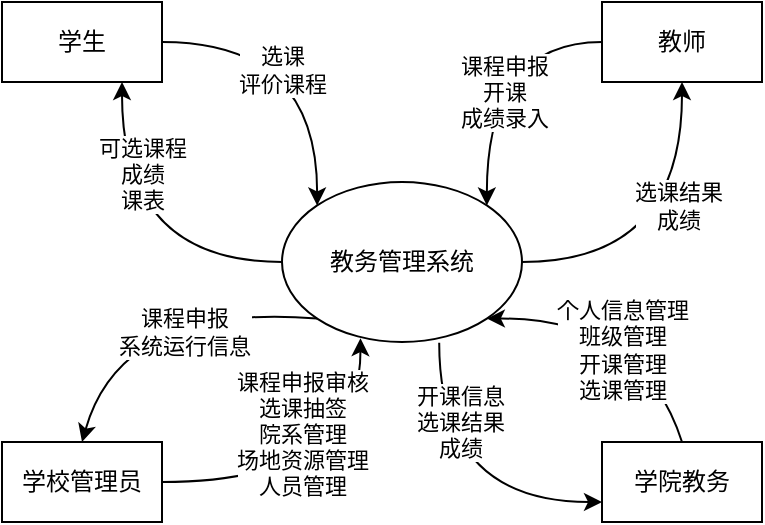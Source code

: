 <mxfile version="24.7.17">
  <diagram name="第 1 页" id="H5dtmXWZoMsReJI-5aGR">
    <mxGraphModel dx="2074" dy="1214" grid="1" gridSize="10" guides="1" tooltips="1" connect="1" arrows="1" fold="1" page="1" pageScale="1" pageWidth="827" pageHeight="1169" math="0" shadow="0">
      <root>
        <mxCell id="0" />
        <mxCell id="1" parent="0" />
        <mxCell id="3X6fE_jZLqDqJ0oudUKl-1" style="edgeStyle=orthogonalEdgeStyle;rounded=0;orthogonalLoop=1;jettySize=auto;html=1;exitX=1;exitY=0.5;exitDx=0;exitDy=0;entryX=0;entryY=0;entryDx=0;entryDy=0;curved=1;fontFamily=宋体-简;" parent="1" source="3X6fE_jZLqDqJ0oudUKl-3" target="3X6fE_jZLqDqJ0oudUKl-8" edge="1">
          <mxGeometry relative="1" as="geometry" />
        </mxCell>
        <mxCell id="3X6fE_jZLqDqJ0oudUKl-2" value="选课&lt;div&gt;评价课程&lt;/div&gt;" style="edgeLabel;html=1;align=center;verticalAlign=middle;resizable=0;points=[];fontFamily=宋体-简;" parent="3X6fE_jZLqDqJ0oudUKl-1" vertex="1" connectable="0">
          <mxGeometry x="0.323" y="-10" relative="1" as="geometry">
            <mxPoint x="-8" y="-14" as="offset" />
          </mxGeometry>
        </mxCell>
        <mxCell id="3X6fE_jZLqDqJ0oudUKl-3" value="学生" style="rounded=0;whiteSpace=wrap;html=1;fontFamily=宋体-简;" parent="1" vertex="1">
          <mxGeometry x="80" y="80" width="80" height="40" as="geometry" />
        </mxCell>
        <mxCell id="3X6fE_jZLqDqJ0oudUKl-4" style="edgeStyle=orthogonalEdgeStyle;rounded=0;orthogonalLoop=1;jettySize=auto;html=1;exitX=0;exitY=0.5;exitDx=0;exitDy=0;entryX=0.75;entryY=1;entryDx=0;entryDy=0;curved=1;fontFamily=宋体-简;" parent="1" source="3X6fE_jZLqDqJ0oudUKl-8" target="3X6fE_jZLqDqJ0oudUKl-3" edge="1">
          <mxGeometry relative="1" as="geometry" />
        </mxCell>
        <mxCell id="3X6fE_jZLqDqJ0oudUKl-5" value="可选课程&lt;div&gt;成绩&lt;/div&gt;&lt;div&gt;课表&lt;/div&gt;" style="edgeLabel;html=1;align=center;verticalAlign=middle;resizable=0;points=[];fontFamily=宋体-简;" parent="3X6fE_jZLqDqJ0oudUKl-4" vertex="1" connectable="0">
          <mxGeometry x="0.116" y="-1" relative="1" as="geometry">
            <mxPoint x="9" y="-29" as="offset" />
          </mxGeometry>
        </mxCell>
        <mxCell id="3X6fE_jZLqDqJ0oudUKl-6" style="edgeStyle=orthogonalEdgeStyle;rounded=0;orthogonalLoop=1;jettySize=auto;html=1;exitX=1;exitY=0.5;exitDx=0;exitDy=0;entryX=0.5;entryY=1;entryDx=0;entryDy=0;curved=1;fontFamily=宋体-简;" parent="1" source="3X6fE_jZLqDqJ0oudUKl-8" target="3X6fE_jZLqDqJ0oudUKl-11" edge="1">
          <mxGeometry relative="1" as="geometry" />
        </mxCell>
        <mxCell id="3X6fE_jZLqDqJ0oudUKl-7" value="选课结果&lt;div&gt;&lt;div&gt;成绩&lt;/div&gt;&lt;/div&gt;" style="edgeLabel;html=1;align=center;verticalAlign=middle;resizable=0;points=[];fontFamily=宋体-简;" parent="3X6fE_jZLqDqJ0oudUKl-6" vertex="1" connectable="0">
          <mxGeometry x="-0.055" y="2" relative="1" as="geometry">
            <mxPoint y="-28" as="offset" />
          </mxGeometry>
        </mxCell>
        <mxCell id="3X6fE_jZLqDqJ0oudUKl-8" value="教务管理系统" style="ellipse;whiteSpace=wrap;html=1;fontFamily=宋体-简;" parent="1" vertex="1">
          <mxGeometry x="220" y="170" width="120" height="80" as="geometry" />
        </mxCell>
        <mxCell id="3X6fE_jZLqDqJ0oudUKl-9" style="edgeStyle=orthogonalEdgeStyle;rounded=0;orthogonalLoop=1;jettySize=auto;html=1;exitX=0;exitY=0.5;exitDx=0;exitDy=0;entryX=1;entryY=0;entryDx=0;entryDy=0;curved=1;fontFamily=宋体-简;" parent="1" source="3X6fE_jZLqDqJ0oudUKl-11" target="3X6fE_jZLqDqJ0oudUKl-8" edge="1">
          <mxGeometry relative="1" as="geometry" />
        </mxCell>
        <mxCell id="3X6fE_jZLqDqJ0oudUKl-10" value="&lt;div&gt;课程申报&lt;/div&gt;&lt;div&gt;开课&lt;/div&gt;&lt;div&gt;成绩录入&lt;/div&gt;" style="edgeLabel;html=1;align=center;verticalAlign=middle;resizable=0;points=[];fontFamily=宋体-简;" parent="3X6fE_jZLqDqJ0oudUKl-9" vertex="1" connectable="0">
          <mxGeometry x="0.133" y="8" relative="1" as="geometry">
            <mxPoint y="3" as="offset" />
          </mxGeometry>
        </mxCell>
        <mxCell id="3X6fE_jZLqDqJ0oudUKl-11" value="教师" style="rounded=0;whiteSpace=wrap;html=1;fontFamily=宋体-简;" parent="1" vertex="1">
          <mxGeometry x="380" y="80" width="80" height="40" as="geometry" />
        </mxCell>
        <mxCell id="3X6fE_jZLqDqJ0oudUKl-14" value="学院教务" style="rounded=0;whiteSpace=wrap;html=1;fontFamily=宋体-简;" parent="1" vertex="1">
          <mxGeometry x="380" y="300" width="80" height="40" as="geometry" />
        </mxCell>
        <mxCell id="3X6fE_jZLqDqJ0oudUKl-15" style="edgeStyle=orthogonalEdgeStyle;rounded=0;orthogonalLoop=1;jettySize=auto;html=1;exitX=1;exitY=0.5;exitDx=0;exitDy=0;curved=1;fontFamily=宋体-简;entryX=0.327;entryY=0.976;entryDx=0;entryDy=0;entryPerimeter=0;" parent="1" source="3X6fE_jZLqDqJ0oudUKl-17" target="3X6fE_jZLqDqJ0oudUKl-8" edge="1">
          <mxGeometry relative="1" as="geometry" />
        </mxCell>
        <mxCell id="3X6fE_jZLqDqJ0oudUKl-16" value="&lt;div&gt;课程申报审核&lt;/div&gt;&lt;div&gt;选课抽签&lt;br&gt;&lt;/div&gt;&lt;div&gt;院系管理&lt;/div&gt;&lt;div&gt;场地资源管理&lt;/div&gt;人员管理" style="edgeLabel;html=1;align=center;verticalAlign=middle;resizable=0;points=[];fontFamily=宋体-简;" parent="3X6fE_jZLqDqJ0oudUKl-15" vertex="1" connectable="0">
          <mxGeometry x="0.261" y="1" relative="1" as="geometry">
            <mxPoint x="-28" y="-15" as="offset" />
          </mxGeometry>
        </mxCell>
        <mxCell id="3X6fE_jZLqDqJ0oudUKl-17" value="学校管理员" style="rounded=0;whiteSpace=wrap;html=1;fontFamily=宋体-简;" parent="1" vertex="1">
          <mxGeometry x="80" y="300" width="80" height="40" as="geometry" />
        </mxCell>
        <mxCell id="3X6fE_jZLqDqJ0oudUKl-18" style="edgeStyle=orthogonalEdgeStyle;rounded=0;orthogonalLoop=1;jettySize=auto;html=1;exitX=0.655;exitY=1.005;exitDx=0;exitDy=0;entryX=0;entryY=0.75;entryDx=0;entryDy=0;curved=1;exitPerimeter=0;fontFamily=宋体-简;" parent="1" source="3X6fE_jZLqDqJ0oudUKl-8" target="3X6fE_jZLqDqJ0oudUKl-14" edge="1">
          <mxGeometry relative="1" as="geometry" />
        </mxCell>
        <mxCell id="3X6fE_jZLqDqJ0oudUKl-19" value="&lt;div&gt;开课信息&lt;/div&gt;选课结果&lt;div&gt;成绩&lt;/div&gt;" style="edgeLabel;html=1;align=center;verticalAlign=middle;resizable=0;points=[];fontFamily=宋体-简;" parent="3X6fE_jZLqDqJ0oudUKl-18" vertex="1" connectable="0">
          <mxGeometry x="-0.26" y="1" relative="1" as="geometry">
            <mxPoint x="9" y="-20" as="offset" />
          </mxGeometry>
        </mxCell>
        <mxCell id="3X6fE_jZLqDqJ0oudUKl-20" value="" style="curved=1;endArrow=classic;html=1;rounded=0;entryX=0.5;entryY=0;entryDx=0;entryDy=0;exitX=0;exitY=1;exitDx=0;exitDy=0;fontFamily=宋体-简;" parent="1" source="3X6fE_jZLqDqJ0oudUKl-8" target="3X6fE_jZLqDqJ0oudUKl-17" edge="1">
          <mxGeometry width="50" height="50" relative="1" as="geometry">
            <mxPoint x="180" y="240" as="sourcePoint" />
            <mxPoint x="270" y="200" as="targetPoint" />
            <Array as="points">
              <mxPoint x="140" y="230" />
            </Array>
          </mxGeometry>
        </mxCell>
        <mxCell id="3X6fE_jZLqDqJ0oudUKl-21" value="课程申报&lt;div&gt;系统运行信息&lt;/div&gt;" style="edgeLabel;html=1;align=center;verticalAlign=middle;resizable=0;points=[];fontFamily=宋体-简;" parent="3X6fE_jZLqDqJ0oudUKl-20" vertex="1" connectable="0">
          <mxGeometry x="-0.223" y="12" relative="1" as="geometry">
            <mxPoint as="offset" />
          </mxGeometry>
        </mxCell>
        <mxCell id="3X6fE_jZLqDqJ0oudUKl-23" value="" style="curved=1;endArrow=classic;html=1;rounded=0;entryX=1;entryY=1;entryDx=0;entryDy=0;exitX=0.5;exitY=0;exitDx=0;exitDy=0;fontFamily=宋体-简;" parent="1" source="3X6fE_jZLqDqJ0oudUKl-14" target="3X6fE_jZLqDqJ0oudUKl-8" edge="1">
          <mxGeometry width="50" height="50" relative="1" as="geometry">
            <mxPoint x="400" y="260" as="sourcePoint" />
            <mxPoint x="450" y="210" as="targetPoint" />
            <Array as="points">
              <mxPoint x="400" y="238" />
            </Array>
          </mxGeometry>
        </mxCell>
        <mxCell id="3X6fE_jZLqDqJ0oudUKl-24" value="&lt;div&gt;个人信息管理&lt;br&gt;&lt;/div&gt;&lt;span style=&quot;&quot;&gt;&lt;div&gt;班级管理&lt;span style=&quot;&quot;&gt;&lt;br&gt;&lt;/span&gt;&lt;/div&gt;开课管理&lt;/span&gt;&lt;div style=&quot;&quot;&gt;选课管理&lt;/div&gt;" style="edgeLabel;html=1;align=center;verticalAlign=middle;resizable=0;points=[];fontFamily=宋体-简;" parent="3X6fE_jZLqDqJ0oudUKl-23" vertex="1" connectable="0">
          <mxGeometry x="-0.247" y="15" relative="1" as="geometry">
            <mxPoint as="offset" />
          </mxGeometry>
        </mxCell>
      </root>
    </mxGraphModel>
  </diagram>
</mxfile>
